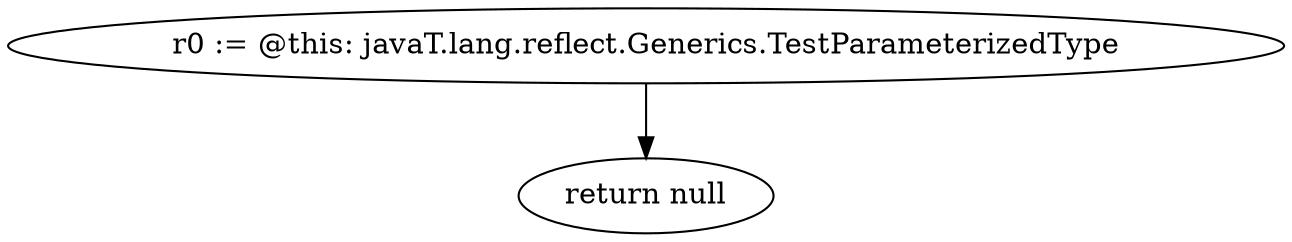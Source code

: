 digraph "unitGraph" {
    "r0 := @this: javaT.lang.reflect.Generics.TestParameterizedType"
    "return null"
    "r0 := @this: javaT.lang.reflect.Generics.TestParameterizedType"->"return null";
}
